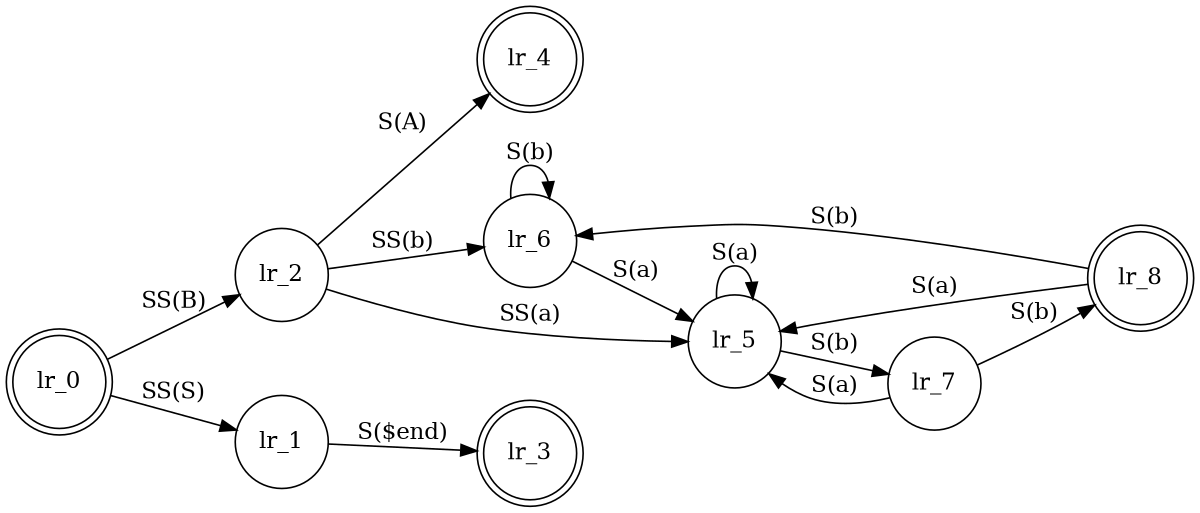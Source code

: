 // This file is generated automatically by s-dot.

digraph {
  rankdir = "LR";
  size = "8,5";
  node [shape = doublecircle];
  lr_0;
  lr_3;
  lr_4;
  lr_8;
  node [shape = circle];
  lr_0 -> lr_2 [label = "SS(B)"];
  lr_0 -> lr_1 [label = "SS(S)"];
  lr_1 -> lr_3 [label = "S($end)"];
  lr_2 -> lr_6 [label = "SS(b)"];
  lr_2 -> lr_5 [label = "SS(a)"];
  lr_2 -> lr_4 [label = "S(A)"];
  lr_5 -> lr_7 [label = "S(b)"];
  lr_5 -> lr_5 [label = "S(a)"];
  lr_6 -> lr_6 [label = "S(b)"];
  lr_6 -> lr_5 [label = "S(a)"];
  lr_7 -> lr_8 [label = "S(b)"];
  lr_7 -> lr_5 [label = "S(a)"];
  lr_8 -> lr_6 [label = "S(b)"];
  lr_8 -> lr_5 [label = "S(a)"];
}
